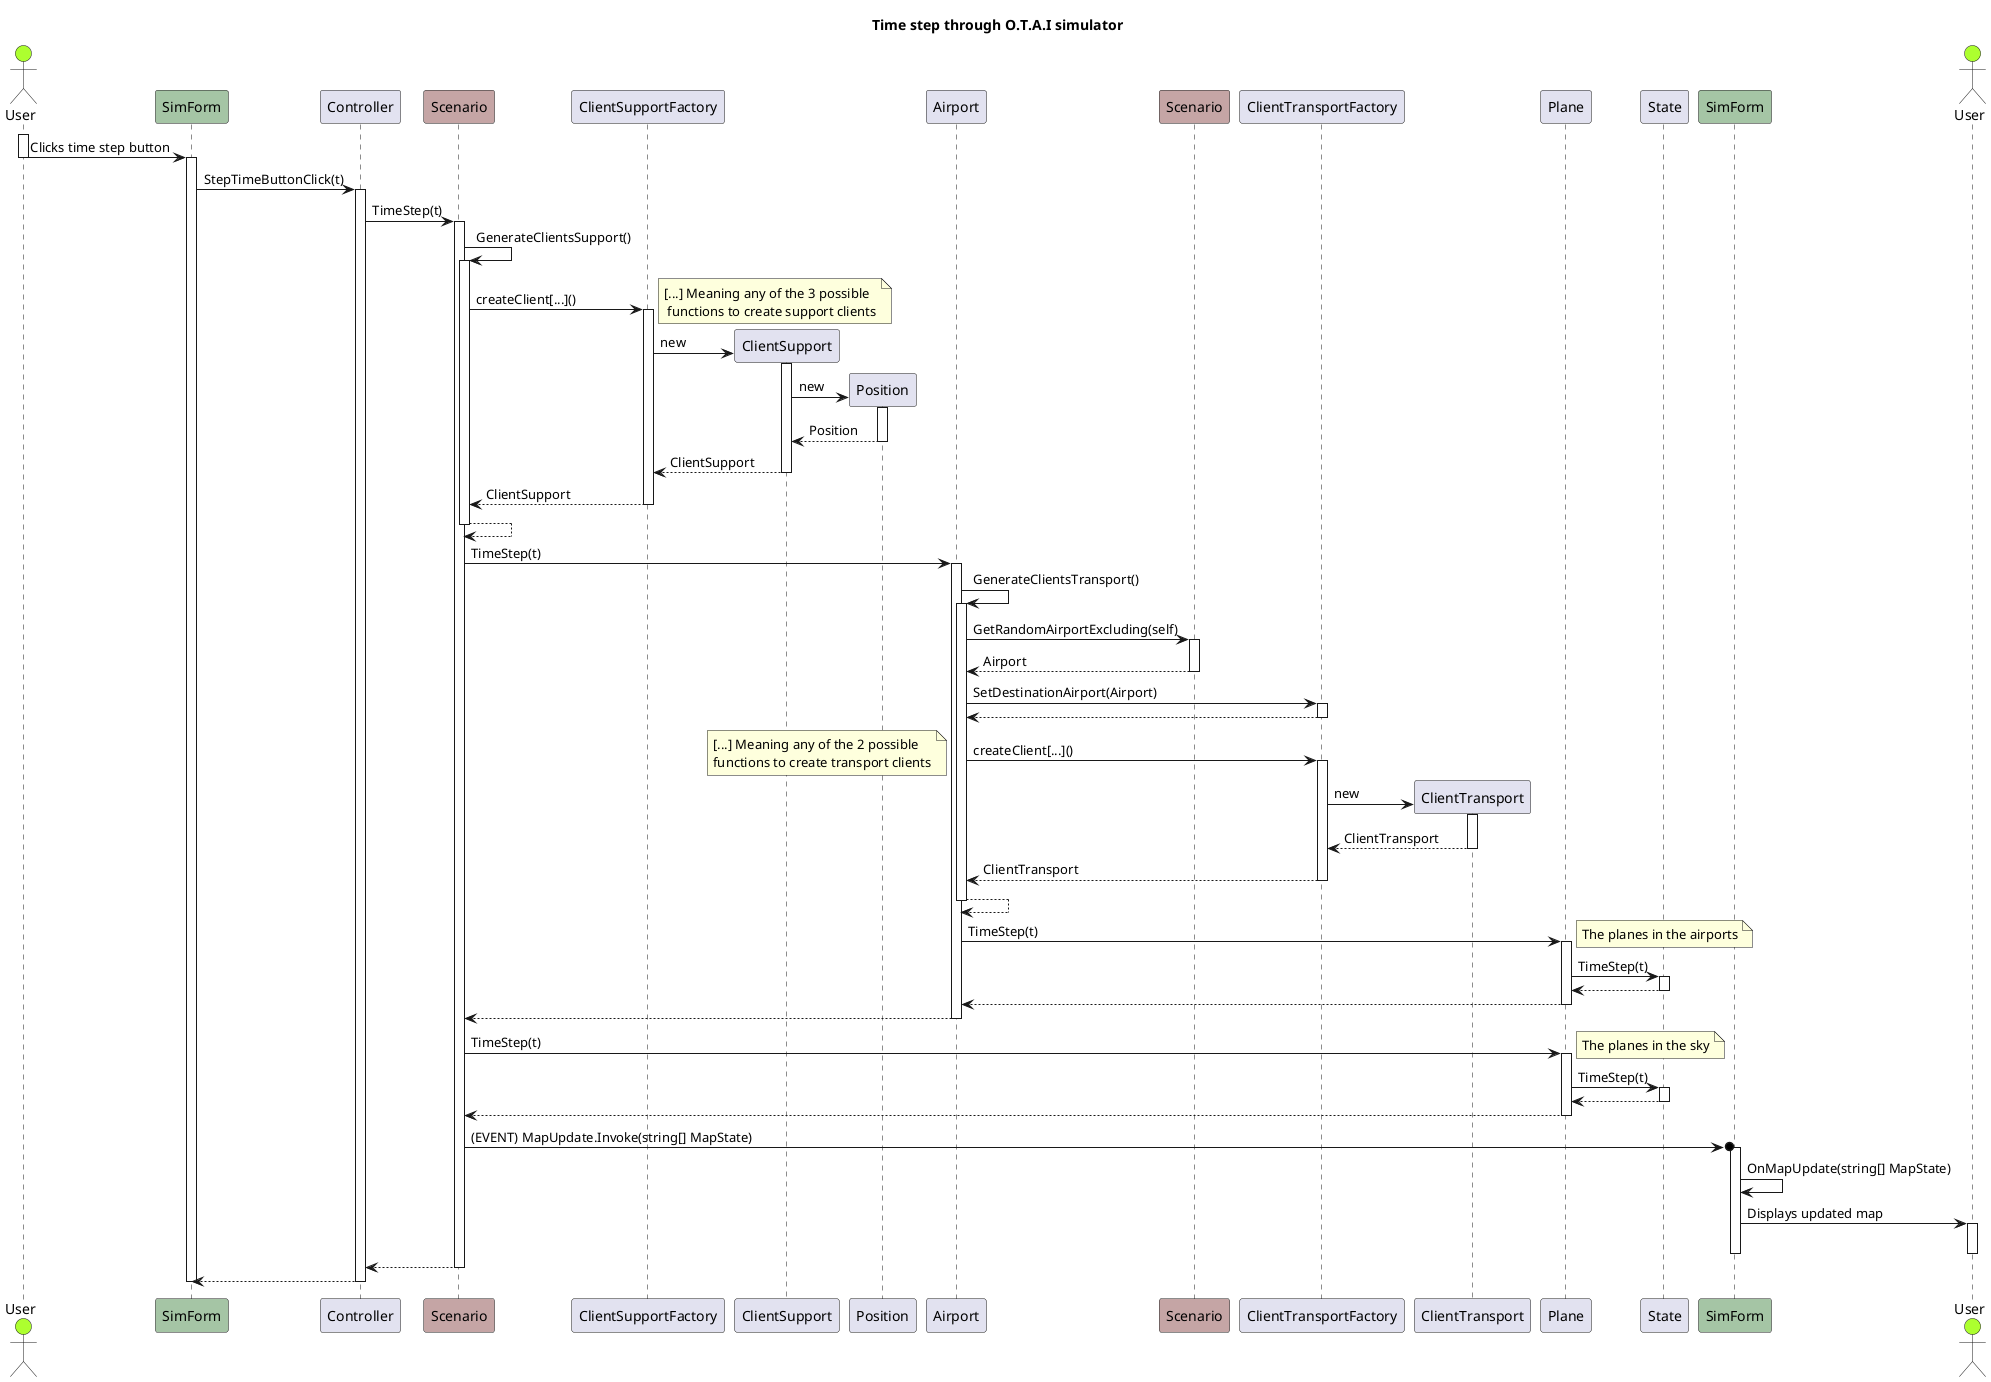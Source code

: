 @startuml

title Time step through O.T.A.I simulator

actor "User" as bob1 #GreenYellow
actor "User" as bob2 order 200 #GreenYellow
participant SimForm #a5c5a5
participant "Controller" as ctrl1
participant "Scenario" as scene1 #c5a5a5
participant "ClientSupportFactory" as facto1
participant "ClientSupport" as clisupp
participant "Position" as pos1
participant "Airport" as port1
participant "Scenario" as scene2 #c5a5a5
participant "ClientTransportFactory" as facto2
participant "ClientTransport" as clitrsp
participant "Plane" as plane1
participant "State" as state1
participant "SimForm" as form2 #a5c5a5

activate bob1

bob1 -> SimForm : Clicks time step button
deactivate bob1
activate SimForm


SimForm -> ctrl1 : StepTimeButtonClick(t)
activate ctrl1

ctrl1 -> scene1 : TimeStep(t)
activate scene1

scene1 -> scene1 : GenerateClientsSupport()
activate scene1

scene1 -> facto1 : createClient[...]()
note right : [...] Meaning any of the 3 possible\n functions to create support clients
activate facto1

create clisupp
facto1 -> clisupp : new
activate clisupp

create pos1
clisupp -> pos1 : new
activate pos1

return Position
return ClientSupport
return ClientSupport
return 

scene1 -> port1 : TimeStep(t)
activate port1

port1 -> port1 : GenerateClientsTransport()
activate port1

port1 -> scene2 : GetRandomAirportExcluding(self)
activate scene2

return Airport

port1 -> facto2 : SetDestinationAirport(Airport)
activate facto2

return 

port1 -> facto2 : createClient[...]()
note left : [...] Meaning any of the 2 possible\nfunctions to create transport clients
activate facto2

create clitrsp
facto2 -> clitrsp : new
activate clitrsp

return ClientTransport
return ClientTransport
return 

port1 -> plane1 : TimeStep(t)
note right : The planes in the airports
activate plane1

plane1 -> state1 : TimeStep(t)
activate state1

return 
return 
return 

scene1 -> plane1 : TimeStep(t)
note right : The planes in the sky
activate plane1

plane1 -> state1 : TimeStep(t)
activate state1

return 
return 

scene1 ->o form2 : (EVENT) MapUpdate.Invoke(string[] MapState)
activate form2

form2 -> form2 : OnMapUpdate(string[] MapState)

form2 -> bob2 : Displays updated map
activate bob2

deactivate bob2
deactivate form2

return 
return

deactivate SimForm
